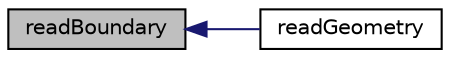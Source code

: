 digraph "readBoundary"
{
  bgcolor="transparent";
  edge [fontname="Helvetica",fontsize="10",labelfontname="Helvetica",labelfontsize="10"];
  node [fontname="Helvetica",fontsize="10",shape=record];
  rankdir="LR";
  Node602 [label="readBoundary",height=0.2,width=0.4,color="black", fillcolor="grey75", style="filled", fontcolor="black"];
  Node602 -> Node603 [dir="back",color="midnightblue",fontsize="10",style="solid",fontname="Helvetica"];
  Node603 [label="readGeometry",height=0.2,width=0.4,color="black",URL="$a22073.html#a90083fbdf90aae15592149e61ec55174",tooltip="Read the mesh from the file(s) "];
}
